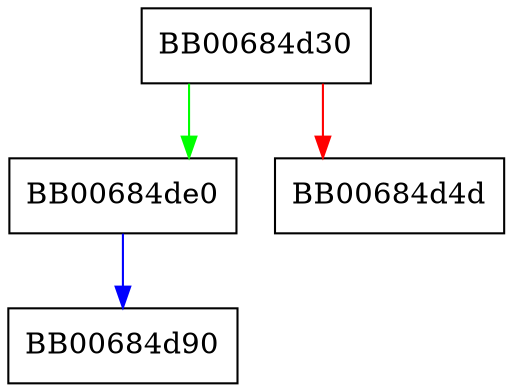 digraph ossl_print_attribute_value {
  node [shape="box"];
  graph [splines=ortho];
  BB00684d30 -> BB00684de0 [color="green"];
  BB00684d30 -> BB00684d4d [color="red"];
  BB00684de0 -> BB00684d90 [color="blue"];
}